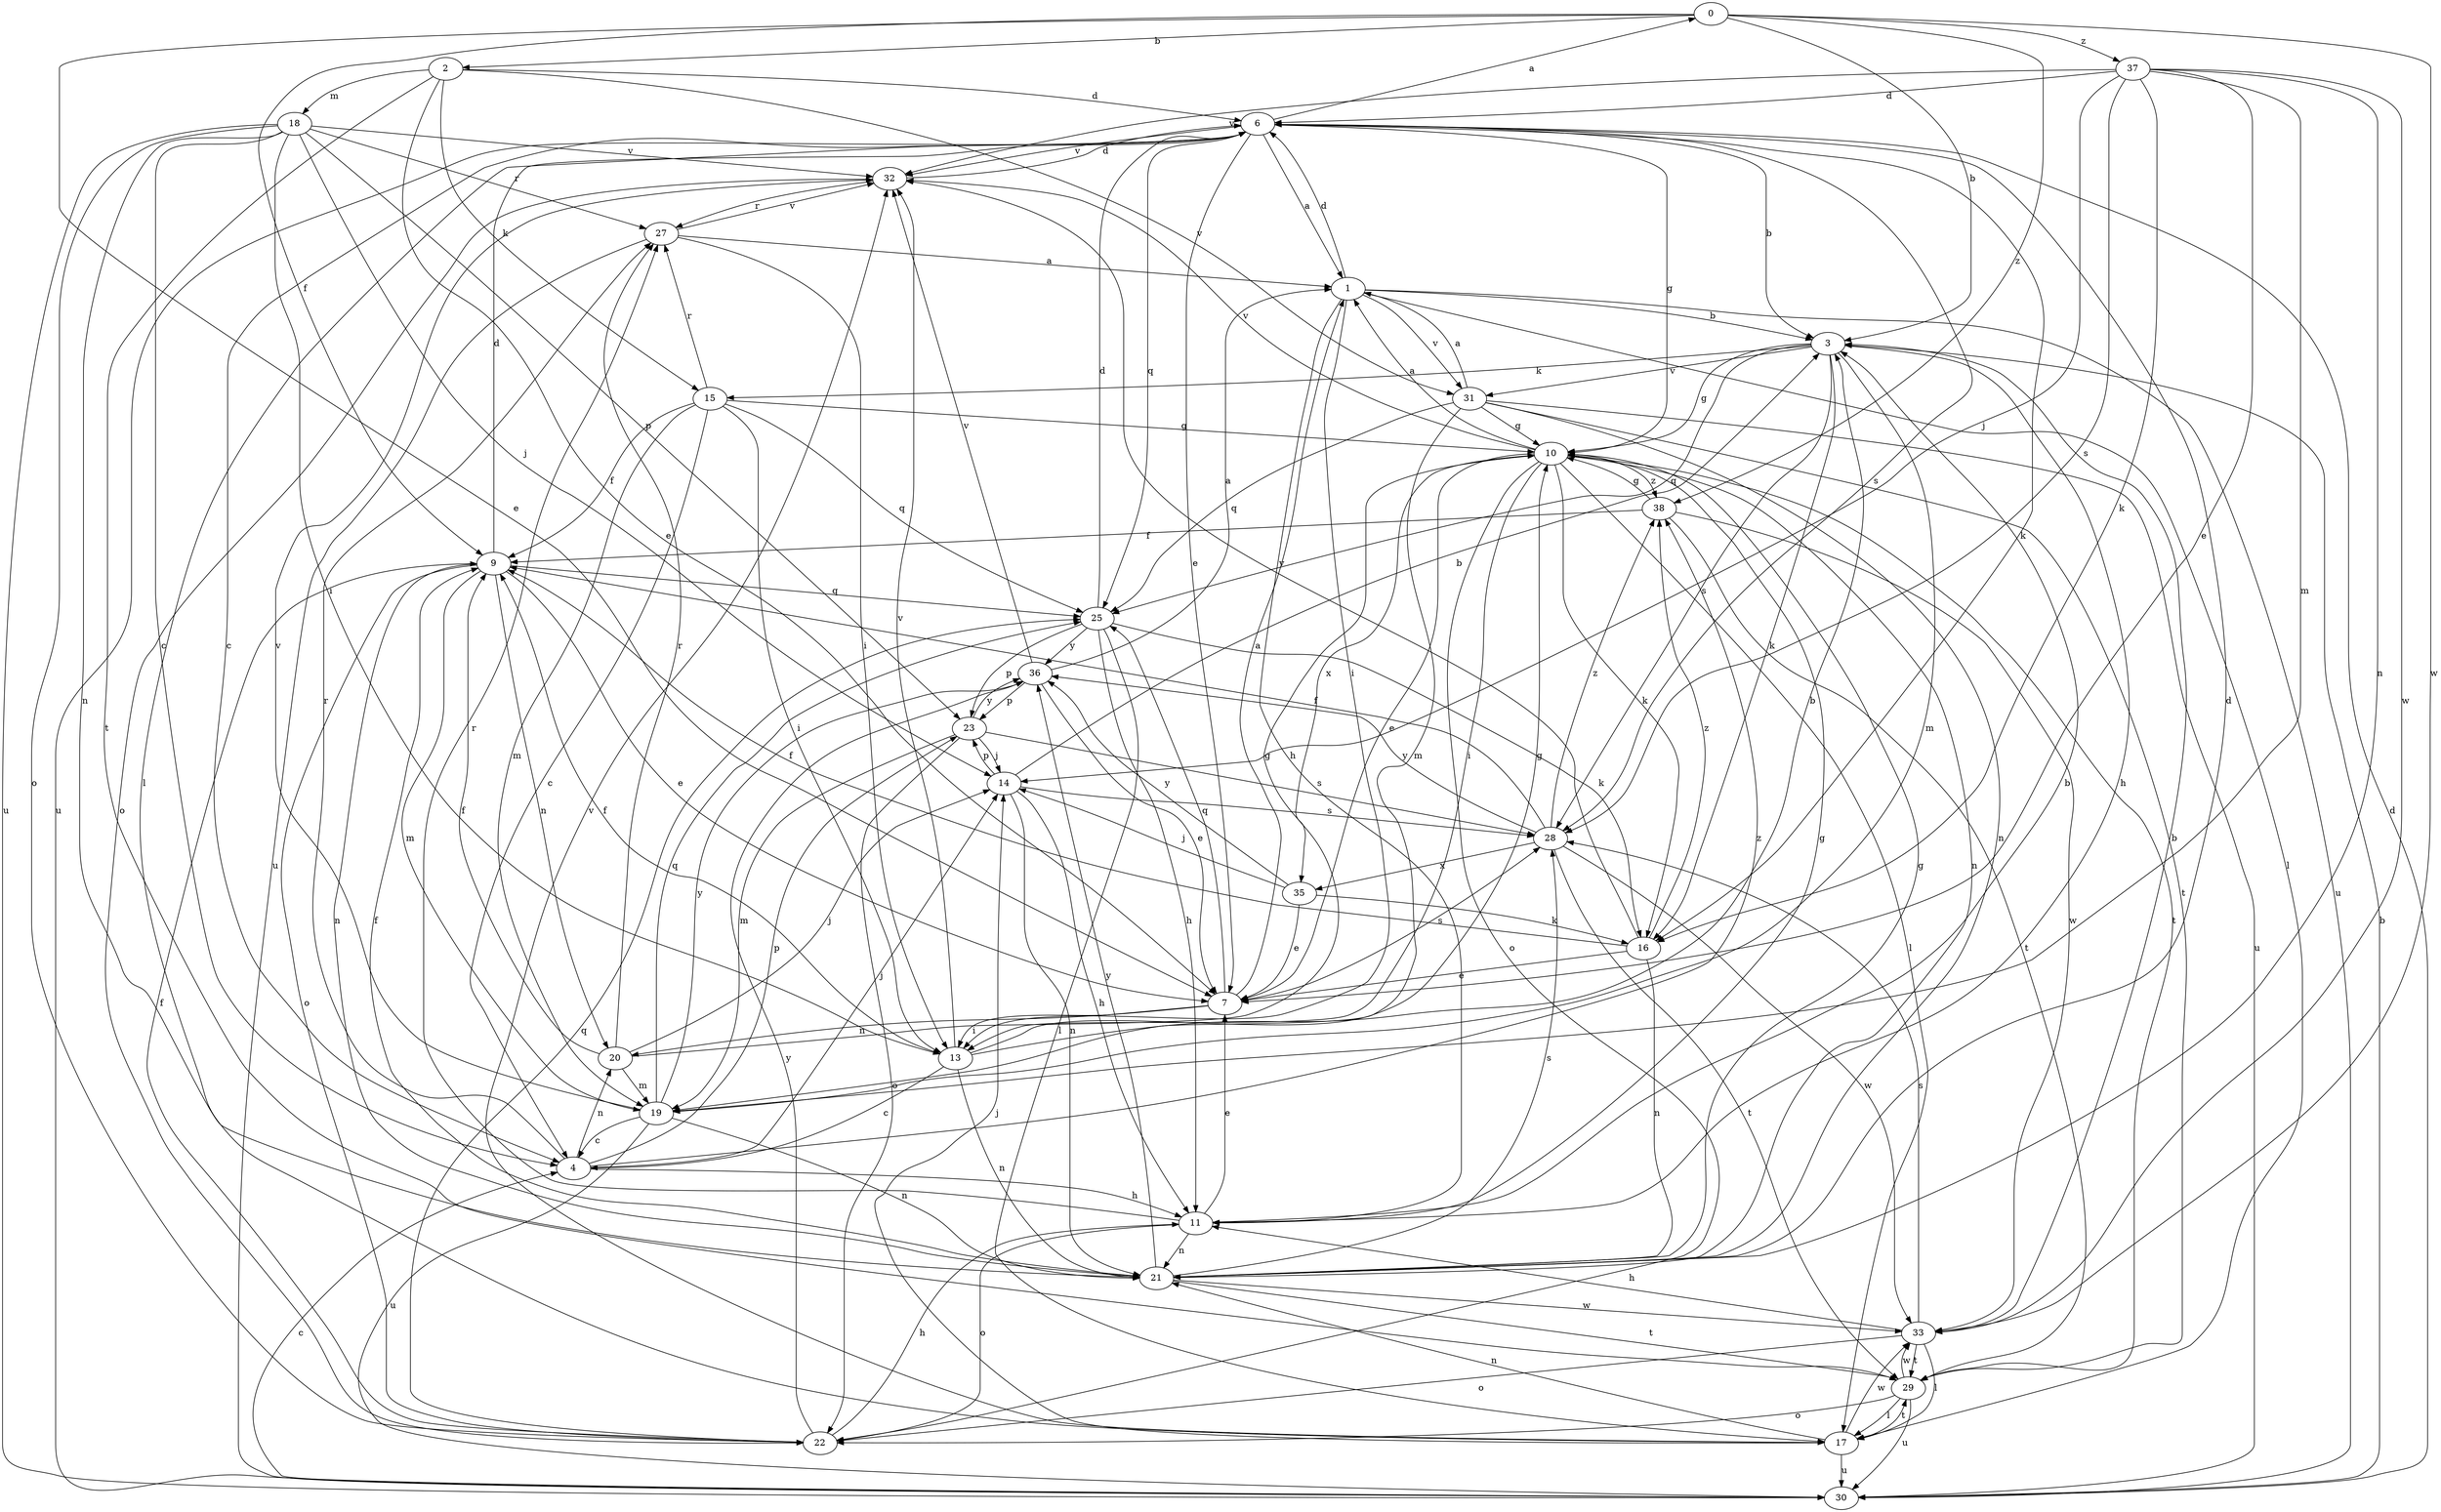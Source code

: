 strict digraph  {
0;
1;
2;
3;
4;
6;
7;
9;
10;
11;
13;
14;
15;
16;
17;
18;
19;
20;
21;
22;
23;
25;
27;
28;
29;
30;
31;
32;
33;
35;
36;
37;
38;
0 -> 2  [label=b];
0 -> 3  [label=b];
0 -> 7  [label=e];
0 -> 9  [label=f];
0 -> 33  [label=w];
0 -> 37  [label=z];
0 -> 38  [label=z];
1 -> 3  [label=b];
1 -> 6  [label=d];
1 -> 11  [label=h];
1 -> 13  [label=i];
1 -> 17  [label=l];
1 -> 30  [label=u];
1 -> 31  [label=v];
2 -> 6  [label=d];
2 -> 7  [label=e];
2 -> 15  [label=k];
2 -> 18  [label=m];
2 -> 29  [label=t];
2 -> 31  [label=v];
3 -> 10  [label=g];
3 -> 11  [label=h];
3 -> 15  [label=k];
3 -> 16  [label=k];
3 -> 19  [label=m];
3 -> 25  [label=q];
3 -> 28  [label=s];
3 -> 31  [label=v];
4 -> 11  [label=h];
4 -> 14  [label=j];
4 -> 20  [label=n];
4 -> 23  [label=p];
4 -> 27  [label=r];
4 -> 38  [label=z];
6 -> 0  [label=a];
6 -> 1  [label=a];
6 -> 3  [label=b];
6 -> 4  [label=c];
6 -> 7  [label=e];
6 -> 10  [label=g];
6 -> 16  [label=k];
6 -> 17  [label=l];
6 -> 25  [label=q];
6 -> 28  [label=s];
6 -> 30  [label=u];
6 -> 32  [label=v];
7 -> 1  [label=a];
7 -> 13  [label=i];
7 -> 20  [label=n];
7 -> 25  [label=q];
7 -> 28  [label=s];
9 -> 6  [label=d];
9 -> 7  [label=e];
9 -> 19  [label=m];
9 -> 20  [label=n];
9 -> 21  [label=n];
9 -> 22  [label=o];
9 -> 25  [label=q];
10 -> 1  [label=a];
10 -> 7  [label=e];
10 -> 13  [label=i];
10 -> 16  [label=k];
10 -> 17  [label=l];
10 -> 21  [label=n];
10 -> 22  [label=o];
10 -> 29  [label=t];
10 -> 32  [label=v];
10 -> 35  [label=x];
10 -> 38  [label=z];
11 -> 3  [label=b];
11 -> 7  [label=e];
11 -> 10  [label=g];
11 -> 21  [label=n];
11 -> 22  [label=o];
11 -> 27  [label=r];
13 -> 3  [label=b];
13 -> 4  [label=c];
13 -> 9  [label=f];
13 -> 10  [label=g];
13 -> 21  [label=n];
13 -> 32  [label=v];
14 -> 3  [label=b];
14 -> 11  [label=h];
14 -> 21  [label=n];
14 -> 23  [label=p];
14 -> 28  [label=s];
15 -> 4  [label=c];
15 -> 9  [label=f];
15 -> 10  [label=g];
15 -> 13  [label=i];
15 -> 19  [label=m];
15 -> 25  [label=q];
15 -> 27  [label=r];
16 -> 7  [label=e];
16 -> 9  [label=f];
16 -> 21  [label=n];
16 -> 32  [label=v];
16 -> 38  [label=z];
17 -> 14  [label=j];
17 -> 21  [label=n];
17 -> 29  [label=t];
17 -> 30  [label=u];
17 -> 32  [label=v];
17 -> 33  [label=w];
18 -> 4  [label=c];
18 -> 13  [label=i];
18 -> 14  [label=j];
18 -> 21  [label=n];
18 -> 22  [label=o];
18 -> 23  [label=p];
18 -> 27  [label=r];
18 -> 30  [label=u];
18 -> 32  [label=v];
19 -> 4  [label=c];
19 -> 21  [label=n];
19 -> 25  [label=q];
19 -> 30  [label=u];
19 -> 32  [label=v];
19 -> 36  [label=y];
20 -> 9  [label=f];
20 -> 10  [label=g];
20 -> 14  [label=j];
20 -> 19  [label=m];
20 -> 27  [label=r];
21 -> 6  [label=d];
21 -> 9  [label=f];
21 -> 10  [label=g];
21 -> 28  [label=s];
21 -> 29  [label=t];
21 -> 33  [label=w];
21 -> 36  [label=y];
22 -> 9  [label=f];
22 -> 11  [label=h];
22 -> 25  [label=q];
22 -> 36  [label=y];
23 -> 14  [label=j];
23 -> 19  [label=m];
23 -> 22  [label=o];
23 -> 28  [label=s];
23 -> 36  [label=y];
25 -> 6  [label=d];
25 -> 11  [label=h];
25 -> 16  [label=k];
25 -> 17  [label=l];
25 -> 23  [label=p];
25 -> 36  [label=y];
27 -> 1  [label=a];
27 -> 13  [label=i];
27 -> 30  [label=u];
27 -> 32  [label=v];
28 -> 9  [label=f];
28 -> 29  [label=t];
28 -> 33  [label=w];
28 -> 35  [label=x];
28 -> 36  [label=y];
28 -> 38  [label=z];
29 -> 17  [label=l];
29 -> 22  [label=o];
29 -> 30  [label=u];
29 -> 33  [label=w];
30 -> 3  [label=b];
30 -> 4  [label=c];
30 -> 6  [label=d];
31 -> 1  [label=a];
31 -> 10  [label=g];
31 -> 19  [label=m];
31 -> 21  [label=n];
31 -> 25  [label=q];
31 -> 29  [label=t];
31 -> 30  [label=u];
32 -> 6  [label=d];
32 -> 22  [label=o];
32 -> 27  [label=r];
33 -> 3  [label=b];
33 -> 11  [label=h];
33 -> 17  [label=l];
33 -> 22  [label=o];
33 -> 28  [label=s];
33 -> 29  [label=t];
35 -> 7  [label=e];
35 -> 14  [label=j];
35 -> 16  [label=k];
35 -> 36  [label=y];
36 -> 1  [label=a];
36 -> 7  [label=e];
36 -> 23  [label=p];
36 -> 32  [label=v];
37 -> 6  [label=d];
37 -> 7  [label=e];
37 -> 14  [label=j];
37 -> 16  [label=k];
37 -> 19  [label=m];
37 -> 21  [label=n];
37 -> 28  [label=s];
37 -> 32  [label=v];
37 -> 33  [label=w];
38 -> 9  [label=f];
38 -> 10  [label=g];
38 -> 29  [label=t];
38 -> 33  [label=w];
}
